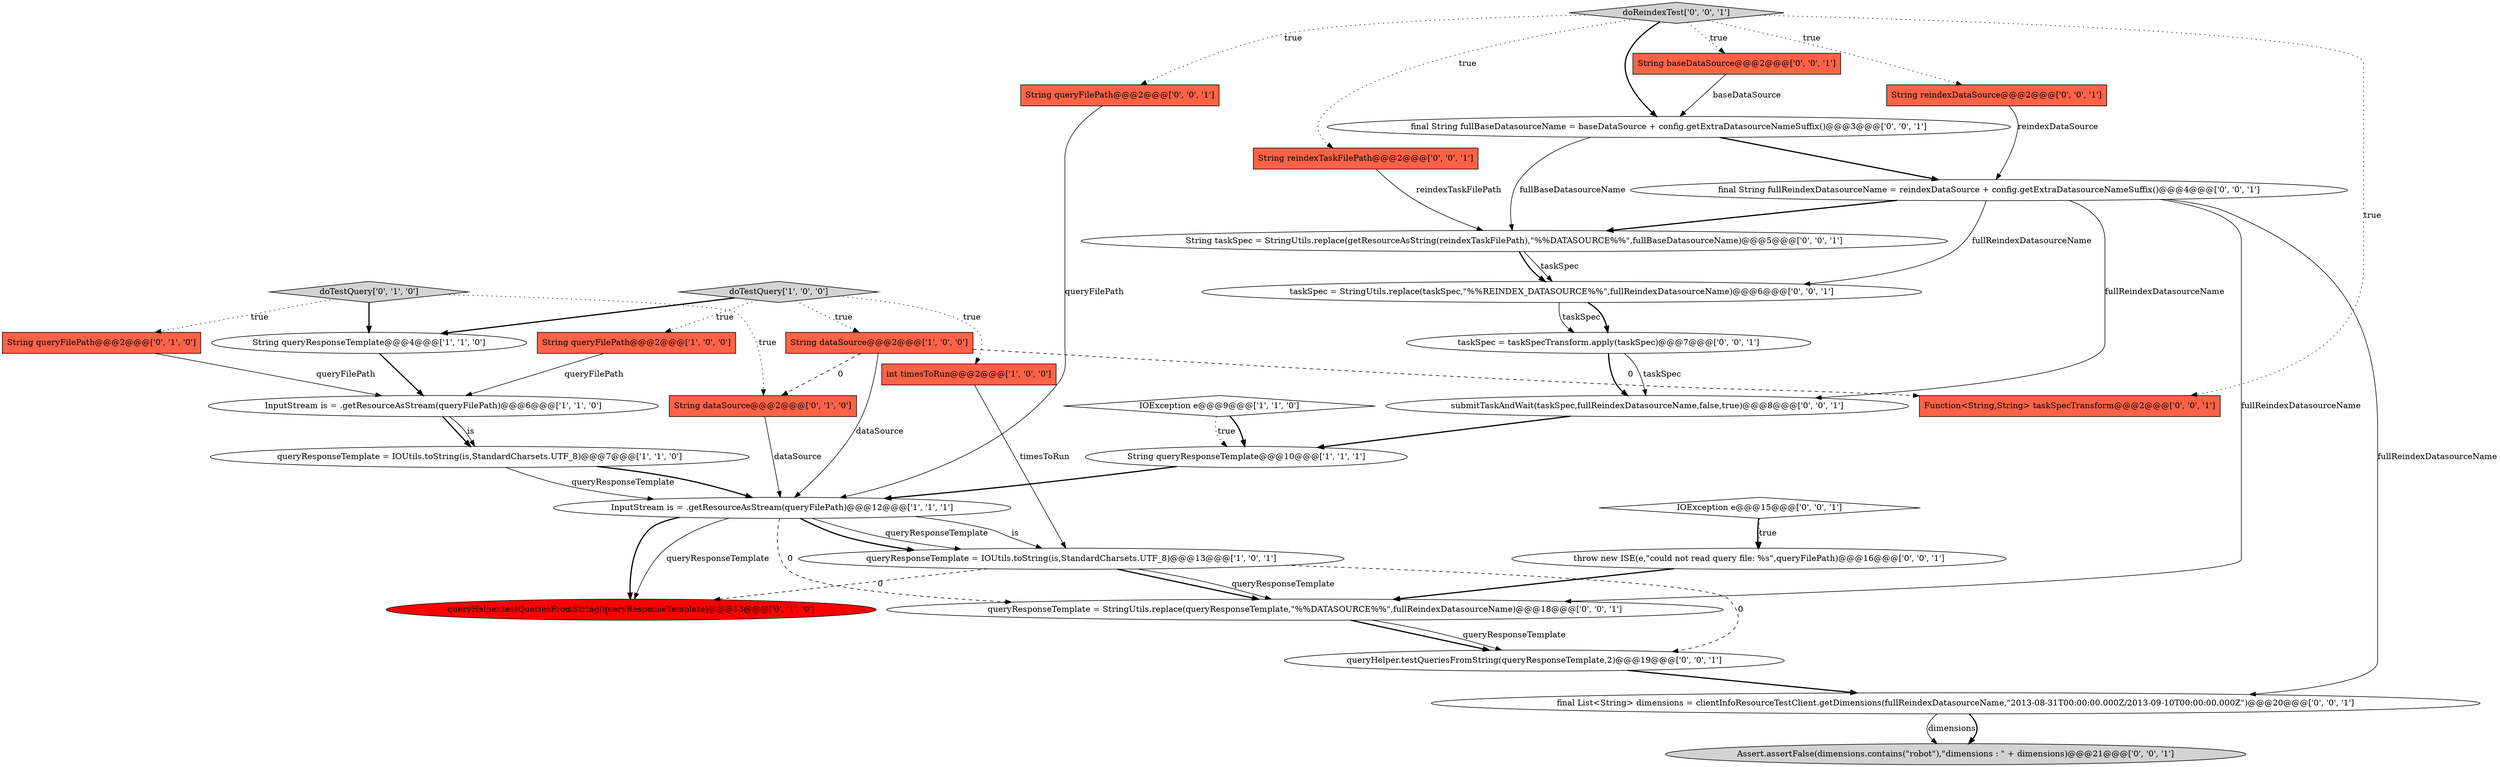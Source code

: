 digraph {
11 [style = filled, label = "doTestQuery['0', '1', '0']", fillcolor = lightgray, shape = diamond image = "AAA0AAABBB2BBB"];
0 [style = filled, label = "String queryResponseTemplate@@@4@@@['1', '1', '0']", fillcolor = white, shape = ellipse image = "AAA0AAABBB1BBB"];
12 [style = filled, label = "String queryFilePath@@@2@@@['0', '1', '0']", fillcolor = tomato, shape = box image = "AAA0AAABBB2BBB"];
23 [style = filled, label = "final String fullBaseDatasourceName = baseDataSource + config.getExtraDatasourceNameSuffix()@@@3@@@['0', '0', '1']", fillcolor = white, shape = ellipse image = "AAA0AAABBB3BBB"];
2 [style = filled, label = "doTestQuery['1', '0', '0']", fillcolor = lightgray, shape = diamond image = "AAA0AAABBB1BBB"];
5 [style = filled, label = "int timesToRun@@@2@@@['1', '0', '0']", fillcolor = tomato, shape = box image = "AAA0AAABBB1BBB"];
17 [style = filled, label = "String taskSpec = StringUtils.replace(getResourceAsString(reindexTaskFilePath),\"%%DATASOURCE%%\",fullBaseDatasourceName)@@@5@@@['0', '0', '1']", fillcolor = white, shape = ellipse image = "AAA0AAABBB3BBB"];
1 [style = filled, label = "InputStream is = .getResourceAsStream(queryFilePath)@@@12@@@['1', '1', '1']", fillcolor = white, shape = ellipse image = "AAA0AAABBB1BBB"];
14 [style = filled, label = "String dataSource@@@2@@@['0', '1', '0']", fillcolor = tomato, shape = box image = "AAA1AAABBB2BBB"];
16 [style = filled, label = "String queryFilePath@@@2@@@['0', '0', '1']", fillcolor = tomato, shape = box image = "AAA0AAABBB3BBB"];
22 [style = filled, label = "queryHelper.testQueriesFromString(queryResponseTemplate,2)@@@19@@@['0', '0', '1']", fillcolor = white, shape = ellipse image = "AAA0AAABBB3BBB"];
30 [style = filled, label = "Function<String,String> taskSpecTransform@@@2@@@['0', '0', '1']", fillcolor = tomato, shape = box image = "AAA0AAABBB3BBB"];
18 [style = filled, label = "submitTaskAndWait(taskSpec,fullReindexDatasourceName,false,true)@@@8@@@['0', '0', '1']", fillcolor = white, shape = ellipse image = "AAA0AAABBB3BBB"];
28 [style = filled, label = "String reindexDataSource@@@2@@@['0', '0', '1']", fillcolor = tomato, shape = box image = "AAA0AAABBB3BBB"];
31 [style = filled, label = "IOException e@@@15@@@['0', '0', '1']", fillcolor = white, shape = diamond image = "AAA0AAABBB3BBB"];
32 [style = filled, label = "taskSpec = StringUtils.replace(taskSpec,\"%%REINDEX_DATASOURCE%%\",fullReindexDatasourceName)@@@6@@@['0', '0', '1']", fillcolor = white, shape = ellipse image = "AAA0AAABBB3BBB"];
8 [style = filled, label = "String queryResponseTemplate@@@10@@@['1', '1', '1']", fillcolor = white, shape = ellipse image = "AAA0AAABBB1BBB"];
3 [style = filled, label = "InputStream is = .getResourceAsStream(queryFilePath)@@@6@@@['1', '1', '0']", fillcolor = white, shape = ellipse image = "AAA0AAABBB1BBB"];
6 [style = filled, label = "queryResponseTemplate = IOUtils.toString(is,StandardCharsets.UTF_8)@@@7@@@['1', '1', '0']", fillcolor = white, shape = ellipse image = "AAA0AAABBB1BBB"];
29 [style = filled, label = "String reindexTaskFilePath@@@2@@@['0', '0', '1']", fillcolor = tomato, shape = box image = "AAA0AAABBB3BBB"];
9 [style = filled, label = "IOException e@@@9@@@['1', '1', '0']", fillcolor = white, shape = diamond image = "AAA0AAABBB1BBB"];
20 [style = filled, label = "final String fullReindexDatasourceName = reindexDataSource + config.getExtraDatasourceNameSuffix()@@@4@@@['0', '0', '1']", fillcolor = white, shape = ellipse image = "AAA0AAABBB3BBB"];
24 [style = filled, label = "Assert.assertFalse(dimensions.contains(\"robot\"),\"dimensions : \" + dimensions)@@@21@@@['0', '0', '1']", fillcolor = lightgray, shape = ellipse image = "AAA0AAABBB3BBB"];
26 [style = filled, label = "doReindexTest['0', '0', '1']", fillcolor = lightgray, shape = diamond image = "AAA0AAABBB3BBB"];
13 [style = filled, label = "queryHelper.testQueriesFromString(queryResponseTemplate)@@@13@@@['0', '1', '0']", fillcolor = red, shape = ellipse image = "AAA1AAABBB2BBB"];
4 [style = filled, label = "String queryFilePath@@@2@@@['1', '0', '0']", fillcolor = tomato, shape = box image = "AAA0AAABBB1BBB"];
19 [style = filled, label = "final List<String> dimensions = clientInfoResourceTestClient.getDimensions(fullReindexDatasourceName,\"2013-08-31T00:00:00.000Z/2013-09-10T00:00:00.000Z\")@@@20@@@['0', '0', '1']", fillcolor = white, shape = ellipse image = "AAA0AAABBB3BBB"];
15 [style = filled, label = "String baseDataSource@@@2@@@['0', '0', '1']", fillcolor = tomato, shape = box image = "AAA0AAABBB3BBB"];
10 [style = filled, label = "queryResponseTemplate = IOUtils.toString(is,StandardCharsets.UTF_8)@@@13@@@['1', '0', '1']", fillcolor = white, shape = ellipse image = "AAA0AAABBB1BBB"];
25 [style = filled, label = "queryResponseTemplate = StringUtils.replace(queryResponseTemplate,\"%%DATASOURCE%%\",fullReindexDatasourceName)@@@18@@@['0', '0', '1']", fillcolor = white, shape = ellipse image = "AAA0AAABBB3BBB"];
27 [style = filled, label = "throw new ISE(e,\"could not read query file: %s\",queryFilePath)@@@16@@@['0', '0', '1']", fillcolor = white, shape = ellipse image = "AAA0AAABBB3BBB"];
7 [style = filled, label = "String dataSource@@@2@@@['1', '0', '0']", fillcolor = tomato, shape = box image = "AAA1AAABBB1BBB"];
21 [style = filled, label = "taskSpec = taskSpecTransform.apply(taskSpec)@@@7@@@['0', '0', '1']", fillcolor = white, shape = ellipse image = "AAA0AAABBB3BBB"];
0->3 [style = bold, label=""];
1->10 [style = solid, label="queryResponseTemplate"];
23->17 [style = solid, label="fullBaseDatasourceName"];
32->21 [style = solid, label="taskSpec"];
23->20 [style = bold, label=""];
4->3 [style = solid, label="queryFilePath"];
17->32 [style = solid, label="taskSpec"];
20->17 [style = bold, label=""];
32->21 [style = bold, label=""];
12->3 [style = solid, label="queryFilePath"];
25->22 [style = bold, label=""];
22->19 [style = bold, label=""];
7->14 [style = dashed, label="0"];
11->12 [style = dotted, label="true"];
25->22 [style = solid, label="queryResponseTemplate"];
11->14 [style = dotted, label="true"];
3->6 [style = bold, label=""];
19->24 [style = solid, label="dimensions"];
17->32 [style = bold, label=""];
10->13 [style = dashed, label="0"];
10->22 [style = dashed, label="0"];
9->8 [style = bold, label=""];
1->13 [style = bold, label=""];
21->18 [style = bold, label=""];
19->24 [style = bold, label=""];
9->8 [style = dotted, label="true"];
20->18 [style = solid, label="fullReindexDatasourceName"];
8->1 [style = bold, label=""];
6->1 [style = bold, label=""];
1->10 [style = solid, label="is"];
1->13 [style = solid, label="queryResponseTemplate"];
2->0 [style = bold, label=""];
11->0 [style = bold, label=""];
3->6 [style = solid, label="is"];
31->27 [style = bold, label=""];
26->30 [style = dotted, label="true"];
10->25 [style = bold, label=""];
10->25 [style = solid, label="queryResponseTemplate"];
2->7 [style = dotted, label="true"];
20->19 [style = solid, label="fullReindexDatasourceName"];
26->23 [style = bold, label=""];
26->28 [style = dotted, label="true"];
2->4 [style = dotted, label="true"];
31->27 [style = dotted, label="true"];
7->30 [style = dashed, label="0"];
26->15 [style = dotted, label="true"];
7->1 [style = solid, label="dataSource"];
29->17 [style = solid, label="reindexTaskFilePath"];
20->32 [style = solid, label="fullReindexDatasourceName"];
26->29 [style = dotted, label="true"];
26->16 [style = dotted, label="true"];
18->8 [style = bold, label=""];
14->1 [style = solid, label="dataSource"];
5->10 [style = solid, label="timesToRun"];
2->5 [style = dotted, label="true"];
1->25 [style = dashed, label="0"];
16->1 [style = solid, label="queryFilePath"];
6->1 [style = solid, label="queryResponseTemplate"];
1->10 [style = bold, label=""];
21->18 [style = solid, label="taskSpec"];
27->25 [style = bold, label=""];
28->20 [style = solid, label="reindexDataSource"];
20->25 [style = solid, label="fullReindexDatasourceName"];
15->23 [style = solid, label="baseDataSource"];
}
